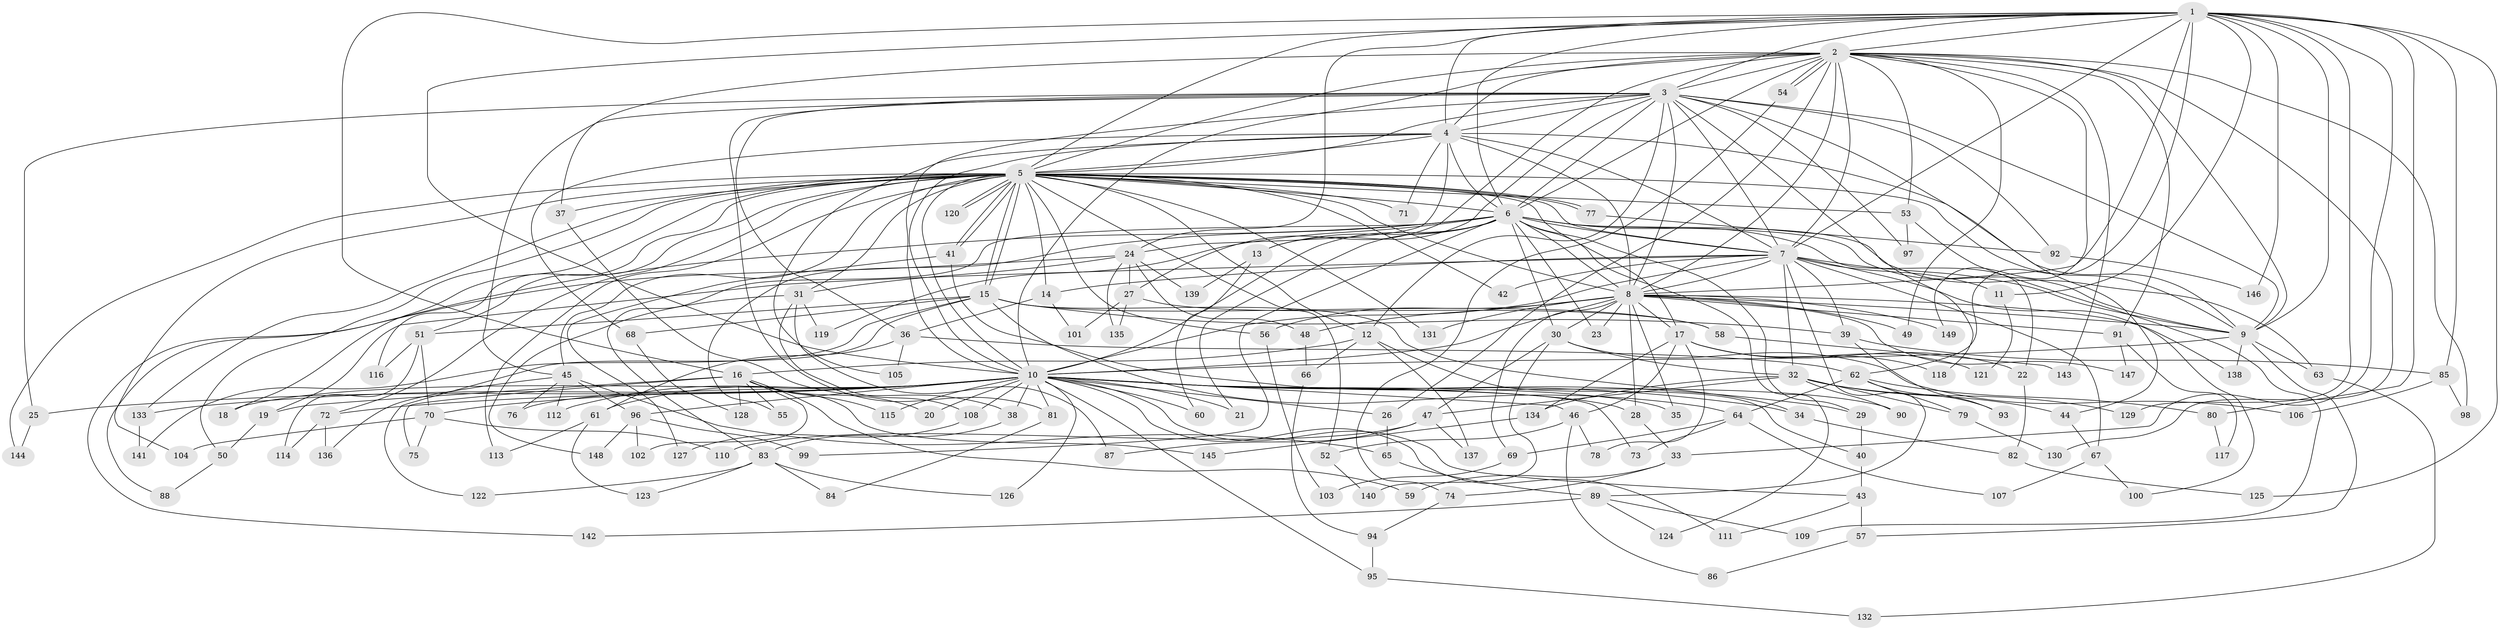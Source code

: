 // coarse degree distribution, {32: 0.016666666666666666, 6: 0.11666666666666667, 3: 0.23333333333333334, 13: 0.016666666666666666, 5: 0.11666666666666667, 4: 0.23333333333333334, 24: 0.016666666666666666, 10: 0.016666666666666666, 2: 0.08333333333333333, 1: 0.016666666666666666, 7: 0.03333333333333333, 8: 0.03333333333333333, 14: 0.016666666666666666, 9: 0.016666666666666666, 25: 0.016666666666666666, 15: 0.016666666666666666}
// Generated by graph-tools (version 1.1) at 2025/36/03/04/25 23:36:28]
// undirected, 149 vertices, 323 edges
graph export_dot {
  node [color=gray90,style=filled];
  1;
  2;
  3;
  4;
  5;
  6;
  7;
  8;
  9;
  10;
  11;
  12;
  13;
  14;
  15;
  16;
  17;
  18;
  19;
  20;
  21;
  22;
  23;
  24;
  25;
  26;
  27;
  28;
  29;
  30;
  31;
  32;
  33;
  34;
  35;
  36;
  37;
  38;
  39;
  40;
  41;
  42;
  43;
  44;
  45;
  46;
  47;
  48;
  49;
  50;
  51;
  52;
  53;
  54;
  55;
  56;
  57;
  58;
  59;
  60;
  61;
  62;
  63;
  64;
  65;
  66;
  67;
  68;
  69;
  70;
  71;
  72;
  73;
  74;
  75;
  76;
  77;
  78;
  79;
  80;
  81;
  82;
  83;
  84;
  85;
  86;
  87;
  88;
  89;
  90;
  91;
  92;
  93;
  94;
  95;
  96;
  97;
  98;
  99;
  100;
  101;
  102;
  103;
  104;
  105;
  106;
  107;
  108;
  109;
  110;
  111;
  112;
  113;
  114;
  115;
  116;
  117;
  118;
  119;
  120;
  121;
  122;
  123;
  124;
  125;
  126;
  127;
  128;
  129;
  130;
  131;
  132;
  133;
  134;
  135;
  136;
  137;
  138;
  139;
  140;
  141;
  142;
  143;
  144;
  145;
  146;
  147;
  148;
  149;
  1 -- 2;
  1 -- 3;
  1 -- 4;
  1 -- 5;
  1 -- 6;
  1 -- 7;
  1 -- 8;
  1 -- 9;
  1 -- 10;
  1 -- 11;
  1 -- 16;
  1 -- 24;
  1 -- 33;
  1 -- 62;
  1 -- 80;
  1 -- 85;
  1 -- 125;
  1 -- 129;
  1 -- 146;
  2 -- 3;
  2 -- 4;
  2 -- 5;
  2 -- 6;
  2 -- 7;
  2 -- 8;
  2 -- 9;
  2 -- 10;
  2 -- 26;
  2 -- 27;
  2 -- 37;
  2 -- 49;
  2 -- 53;
  2 -- 54;
  2 -- 54;
  2 -- 91;
  2 -- 98;
  2 -- 130;
  2 -- 143;
  2 -- 149;
  3 -- 4;
  3 -- 5;
  3 -- 6;
  3 -- 7;
  3 -- 8;
  3 -- 9;
  3 -- 10;
  3 -- 12;
  3 -- 13;
  3 -- 25;
  3 -- 36;
  3 -- 44;
  3 -- 45;
  3 -- 81;
  3 -- 92;
  3 -- 97;
  3 -- 118;
  4 -- 5;
  4 -- 6;
  4 -- 7;
  4 -- 8;
  4 -- 9;
  4 -- 10;
  4 -- 24;
  4 -- 68;
  4 -- 71;
  4 -- 105;
  5 -- 6;
  5 -- 7;
  5 -- 8;
  5 -- 9;
  5 -- 10;
  5 -- 12;
  5 -- 14;
  5 -- 15;
  5 -- 15;
  5 -- 17;
  5 -- 18;
  5 -- 31;
  5 -- 37;
  5 -- 41;
  5 -- 41;
  5 -- 42;
  5 -- 45;
  5 -- 50;
  5 -- 51;
  5 -- 52;
  5 -- 53;
  5 -- 56;
  5 -- 71;
  5 -- 72;
  5 -- 77;
  5 -- 77;
  5 -- 104;
  5 -- 113;
  5 -- 116;
  5 -- 120;
  5 -- 120;
  5 -- 131;
  5 -- 133;
  5 -- 144;
  6 -- 7;
  6 -- 8;
  6 -- 9;
  6 -- 10;
  6 -- 13;
  6 -- 21;
  6 -- 22;
  6 -- 23;
  6 -- 29;
  6 -- 30;
  6 -- 55;
  6 -- 63;
  6 -- 83;
  6 -- 88;
  6 -- 99;
  6 -- 119;
  6 -- 124;
  7 -- 8;
  7 -- 9;
  7 -- 10;
  7 -- 11;
  7 -- 14;
  7 -- 19;
  7 -- 32;
  7 -- 39;
  7 -- 42;
  7 -- 67;
  7 -- 89;
  7 -- 100;
  8 -- 9;
  8 -- 10;
  8 -- 17;
  8 -- 23;
  8 -- 28;
  8 -- 30;
  8 -- 35;
  8 -- 48;
  8 -- 49;
  8 -- 56;
  8 -- 69;
  8 -- 91;
  8 -- 131;
  8 -- 138;
  8 -- 147;
  8 -- 149;
  9 -- 10;
  9 -- 57;
  9 -- 63;
  9 -- 138;
  10 -- 18;
  10 -- 20;
  10 -- 21;
  10 -- 25;
  10 -- 26;
  10 -- 28;
  10 -- 29;
  10 -- 34;
  10 -- 35;
  10 -- 38;
  10 -- 43;
  10 -- 46;
  10 -- 60;
  10 -- 61;
  10 -- 70;
  10 -- 72;
  10 -- 73;
  10 -- 76;
  10 -- 81;
  10 -- 95;
  10 -- 96;
  10 -- 108;
  10 -- 111;
  10 -- 112;
  10 -- 115;
  10 -- 126;
  10 -- 133;
  11 -- 121;
  12 -- 16;
  12 -- 40;
  12 -- 66;
  12 -- 137;
  13 -- 60;
  13 -- 139;
  14 -- 36;
  14 -- 101;
  15 -- 34;
  15 -- 39;
  15 -- 51;
  15 -- 58;
  15 -- 64;
  15 -- 68;
  15 -- 122;
  15 -- 141;
  16 -- 19;
  16 -- 20;
  16 -- 55;
  16 -- 59;
  16 -- 75;
  16 -- 102;
  16 -- 115;
  16 -- 128;
  16 -- 145;
  17 -- 22;
  17 -- 46;
  17 -- 78;
  17 -- 118;
  17 -- 121;
  17 -- 134;
  19 -- 50;
  22 -- 82;
  24 -- 27;
  24 -- 31;
  24 -- 48;
  24 -- 135;
  24 -- 139;
  24 -- 142;
  25 -- 144;
  26 -- 65;
  27 -- 58;
  27 -- 101;
  27 -- 135;
  28 -- 33;
  29 -- 40;
  30 -- 32;
  30 -- 47;
  30 -- 106;
  30 -- 140;
  31 -- 87;
  31 -- 108;
  31 -- 119;
  31 -- 148;
  32 -- 44;
  32 -- 47;
  32 -- 79;
  32 -- 90;
  32 -- 129;
  32 -- 134;
  33 -- 59;
  33 -- 74;
  34 -- 82;
  36 -- 61;
  36 -- 62;
  36 -- 105;
  37 -- 38;
  38 -- 83;
  39 -- 85;
  39 -- 93;
  40 -- 43;
  41 -- 90;
  41 -- 127;
  43 -- 57;
  43 -- 111;
  44 -- 67;
  45 -- 65;
  45 -- 76;
  45 -- 96;
  45 -- 112;
  45 -- 136;
  46 -- 52;
  46 -- 78;
  46 -- 86;
  47 -- 87;
  47 -- 110;
  47 -- 137;
  48 -- 66;
  50 -- 88;
  51 -- 70;
  51 -- 114;
  51 -- 116;
  52 -- 140;
  53 -- 97;
  53 -- 109;
  54 -- 74;
  56 -- 103;
  57 -- 86;
  58 -- 143;
  61 -- 113;
  61 -- 123;
  62 -- 64;
  62 -- 79;
  62 -- 80;
  62 -- 93;
  63 -- 132;
  64 -- 69;
  64 -- 73;
  64 -- 107;
  65 -- 89;
  66 -- 94;
  67 -- 100;
  67 -- 107;
  68 -- 128;
  69 -- 103;
  70 -- 75;
  70 -- 104;
  70 -- 110;
  72 -- 114;
  72 -- 136;
  74 -- 94;
  77 -- 92;
  79 -- 130;
  80 -- 117;
  81 -- 84;
  82 -- 125;
  83 -- 84;
  83 -- 122;
  83 -- 123;
  83 -- 126;
  85 -- 98;
  85 -- 106;
  89 -- 109;
  89 -- 124;
  89 -- 142;
  91 -- 117;
  91 -- 147;
  92 -- 146;
  94 -- 95;
  95 -- 132;
  96 -- 99;
  96 -- 102;
  96 -- 148;
  108 -- 127;
  133 -- 141;
  134 -- 145;
}

